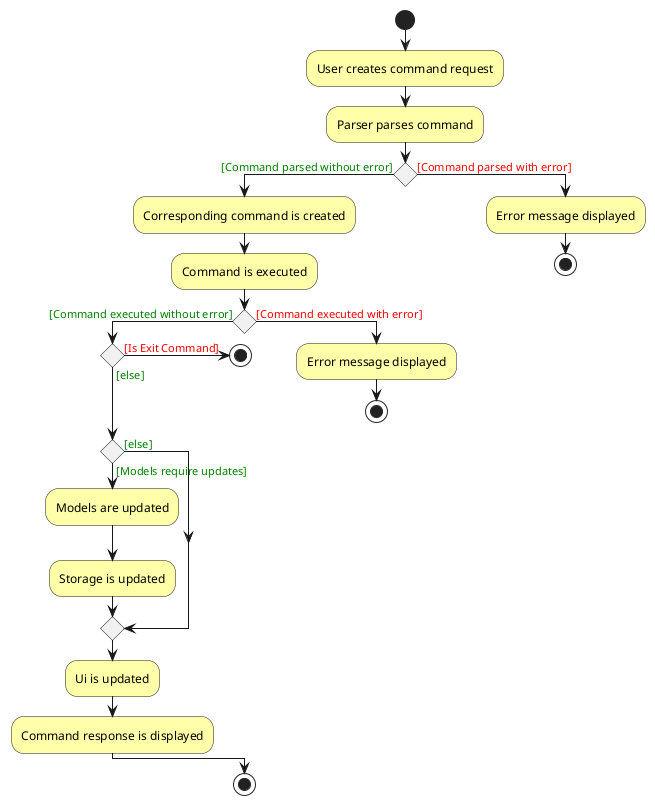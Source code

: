 @startuml
'https://plantuml.com/activity-diagram-beta

start
#FFFFAA:User creates command request;
#FFFFAA:Parser parses command;
if () then (<color:green>[Command parsed without error])
  #FFFFAA:Corresponding command is created;
  #FFFFAA:Command is executed;

    if () then (<color:green>[Command executed without error])
        if () then (<color:red>[Is Exit Command])
            stop
        else (<color:green>[else])
        endif

        if () then (<color:green>[Models require updates])
            #FFFFAA:Models are updated;
            #FFFFAA:Storage is updated;

        else (<color:green>[else])

    endif
    #FFFFAA:Ui is updated;
    #FFFFAA:Command response is displayed;
    else (<color:red>[Command executed with error])
        #FFFFAA:Error message displayed;
        stop

   endif
   stop
else (<color:red>[Command parsed with error])
 #FFFFAA:Error message displayed;
 stop


@enduml
